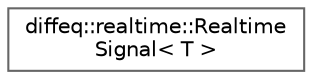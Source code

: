 digraph "Graphical Class Hierarchy"
{
 // LATEX_PDF_SIZE
  bgcolor="transparent";
  edge [fontname=Helvetica,fontsize=10,labelfontname=Helvetica,labelfontsize=10];
  node [fontname=Helvetica,fontsize=10,shape=box,height=0.2,width=0.4];
  rankdir="LR";
  Node0 [id="Node000000",label="diffeq::realtime::Realtime\lSignal\< T \>",height=0.2,width=0.4,color="grey40", fillcolor="white", style="filled",URL="$structdiffeq_1_1realtime_1_1_realtime_signal.html",tooltip="Real-time signal structure for inter-process communication."];
}
